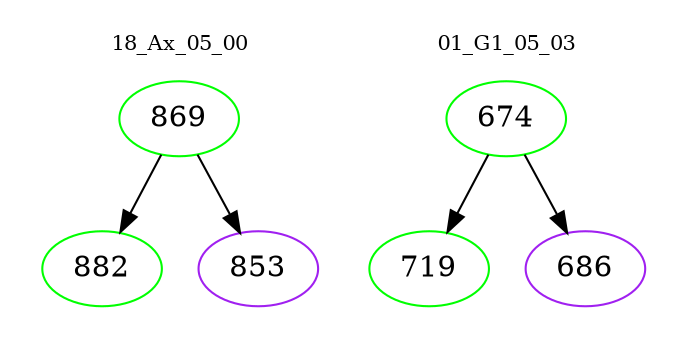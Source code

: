 digraph{
subgraph cluster_0 {
color = white
label = "18_Ax_05_00";
fontsize=10;
T0_869 [label="869", color="green"]
T0_869 -> T0_882 [color="black"]
T0_882 [label="882", color="green"]
T0_869 -> T0_853 [color="black"]
T0_853 [label="853", color="purple"]
}
subgraph cluster_1 {
color = white
label = "01_G1_05_03";
fontsize=10;
T1_674 [label="674", color="green"]
T1_674 -> T1_719 [color="black"]
T1_719 [label="719", color="green"]
T1_674 -> T1_686 [color="black"]
T1_686 [label="686", color="purple"]
}
}
